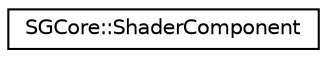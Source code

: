 digraph "Graphical Class Hierarchy"
{
 // LATEX_PDF_SIZE
  edge [fontname="Helvetica",fontsize="10",labelfontname="Helvetica",labelfontsize="10"];
  node [fontname="Helvetica",fontsize="10",shape=record];
  rankdir="LR";
  Node0 [label="SGCore::ShaderComponent",height=0.2,width=0.4,color="black", fillcolor="white", style="filled",URL="$structSGCore_1_1ShaderComponent.html",tooltip=" "];
}
